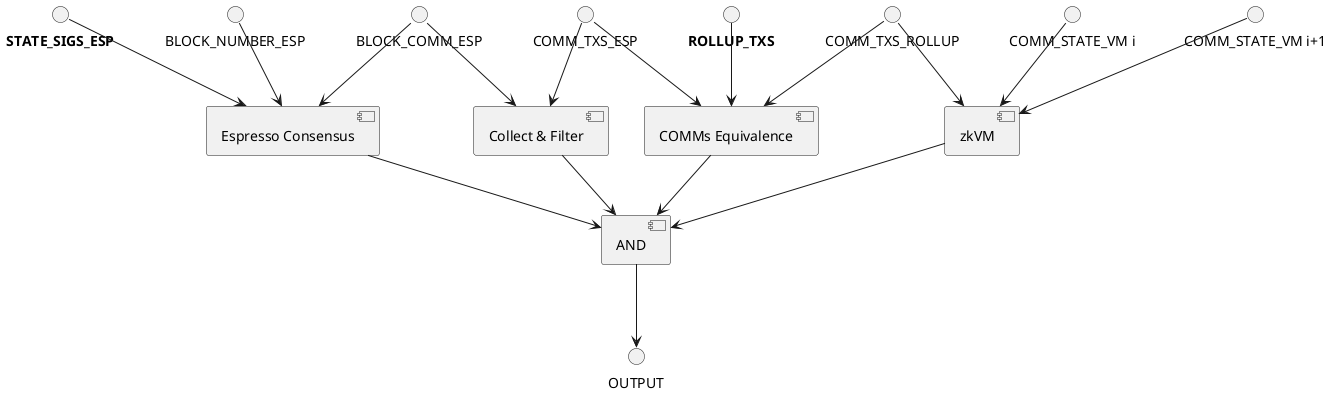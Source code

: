 @startuml

[Espresso Consensus] as EspCons
[Collect & Filter] as CF
[COMMs Equivalence] as CE
[AND] as AND

[zkVM] as ZK
BLOCK_COMM_ESP --> EspCons
"<b>STATE_SIGS_ESP</b>" --> EspCons
BLOCK_NUMBER_ESP --> EspCons

BLOCK_COMM_ESP --> CF
"<b>ROLLUP_TXS</b>" --> CE

COMM_TXS_ROLLUP --> CE
COMM_TXS_ESP --> CE
COMM_TXS_ESP --> CF

"COMM_STATE_VM i" --> ZK
"COMM_STATE_VM i+1" --> ZK
COMM_TXS_ROLLUP --> ZK

EspCons -> AND
ZK --> AND
CE --> AND
CF --> AND

AND --> OUTPUT


@enduml
